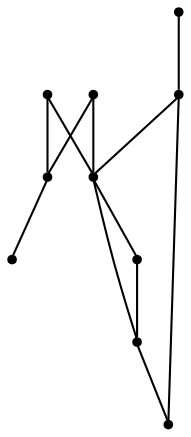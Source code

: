 graph {
  node [shape=point,comment="{\"directed\":false,\"doi\":\"10.1007/978-3-642-11805-0_9\",\"figure\":\"4 (4)\"}"]

  v0 [pos="919.200214971498,643.5897494645553"]
  v1 [pos="921.8105030059814,978.764776583585"]
  v2 [pos="812.7210365029268,854.0078816223145"]
  v3 [pos="767.1955186267231,815.5502731739392"]
  v4 [pos="830.2048587887786,815.5502731739391"]
  v5 [pos="773.0446520162183,643.5897494645553"]
  v6 [pos="762.6327358423277,980.0276461237128"]
  v7 [pos="691.7175169922585,897.467486336448"]
  v8 [pos="623.4261066170625,980.0110461564498"]
  v9 [pos="627.4301134597423,643.5897494645552"]

  v8 -- v6 [id="-2",pos="623.4261066170625,980.0110461564498 762.6327358423277,980.0276461237128 762.6327358423277,980.0276461237128 762.6327358423277,980.0276461237128"]
  v6 -- v1 [id="-3",pos="762.6327358423277,980.0276461237128 921.8105030059814,978.764776583585 921.8105030059814,978.764776583585 921.8105030059814,978.764776583585"]
  v3 -- v4 [id="-8",pos="767.1955186267231,815.5502731739392 830.2048587887786,815.5502731739391 830.2048587887786,815.5502731739391 830.2048587887786,815.5502731739391"]
  v9 -- v5 [id="-11",pos="627.4301134597423,643.5897494645552 773.0446520162183,643.5897494645553 773.0446520162183,643.5897494645553 773.0446520162183,643.5897494645553"]
  v5 -- v0 [id="-12",pos="773.0446520162183,643.5897494645553 919.200214971498,643.5897494645553 919.200214971498,643.5897494645553 919.200214971498,643.5897494645553"]
  v9 -- v3 [id="-15",pos="627.4301134597423,643.5897494645552 639.2086916546489,675.1044375055487 660.6204245633857,700.6635533835672 693.3697943399119,720.8208745505594 713.547254198651,733.2338339788264 737.9570890914562,744.8713650512697 748.7651700751726,762.9196635575729 754.7946502330691,773.0065923239969 761.7122801669808,783.5812166803535 764.6060997896416,795.3314494462447 766.3115204212277,802.2713805874912 767.1955345331236,809.332408807928 767.1955186267231,815.5502731739392"]
  v7 -- v5 [id="-17",pos="691.7175169922585,897.467486336448 668.4512727604356,868.9831509399415 661.7546145416969,834.2163321477717 667.6005984639012,801.9711819458008 669.8273036513217,789.7169716297498 675.1478673535723,778.6836539251156 679.788846002623,768.1632179676403 688.0991767351017,749.3438160011985 706.8756644670353,737.2061234630239 722.399675058764,724.2680708174273 747.5892417020575,703.2478057583896 764.0598739978878,676.5881311312589 773.0446520162183,643.5897494645553"]
  v7 -- v3 [id="-18",pos="691.7175169922585,897.467486336448 691.91035028502,889.1613333684749 694.3663621414539,879.7953901533648 697.7438635892646,870.1295027021929 701.0171463012695,860.7800958529386 707.1049711360488,849.9678566395154 716.2451069676598,841.5190457153321 722.1078244231468,836.096135337136 728.1623094425645,831.7488519564542 737.8612053094907,826.7011898803712 745.500222317008,822.7080391346326 753.1684434757676,819.6859546730736 767.1955186267231,815.5502731739392"]
  v6 -- v3 [id="-20",pos="762.6327358423277,980.0276461237128 763.6762116188227,976.4222095558861 764.8396057483761,972.6666736672142 766.1155535675758,968.727711320357 777.202950943348,934.5778261774237 761.6580711542174,892.1750224442916 764.0640096620072,898.3064524980026 754.060728915902,872.7804093516958 756.3124389648438,852.0728088101474 767.1955186267231,815.5502731739392"]
  v2 -- v1 [id="-22",pos="812.7210365029268,854.0078816223145 820.8849958726416,864.7084977004145 828.3314892102267,877.2112696450072 835.0876783504042,891.6163476839934 845.9957787802052,914.8914098288797 856.2283661953238,943.0518232588336 872.0901651071947,955.5187166803535 880.9592558749886,962.4713681030274 890.2578830807707,970.4492742087625 900.5863542778546,973.7878392722391 906.6867133561955,975.7554124034535 912.8913547959438,976.7806670865147 921.8105030059814,978.764776583585"]
  v2 -- v3 [id="-23",pos="812.7210365029268,854.0078816223145 799.4724613447033,836.6162711342888 784.3349530894103,823.9565524475374 767.1955186267231,815.5502731739392"]
  v4 -- v2 [id="-24",pos="830.2048587887786,815.5502731739391 826.1351744186046,830.4857280106979 820.8020128471907,843.1820953091709 812.7210365029268,854.0078816223145"]
}
